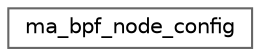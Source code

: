 digraph "Graphical Class Hierarchy"
{
 // LATEX_PDF_SIZE
  bgcolor="transparent";
  edge [fontname=Helvetica,fontsize=10,labelfontname=Helvetica,labelfontsize=10];
  node [fontname=Helvetica,fontsize=10,shape=box,height=0.2,width=0.4];
  rankdir="LR";
  Node0 [id="Node000000",label="ma_bpf_node_config",height=0.2,width=0.4,color="grey40", fillcolor="white", style="filled",URL="$structma__bpf__node__config.html",tooltip=" "];
}
